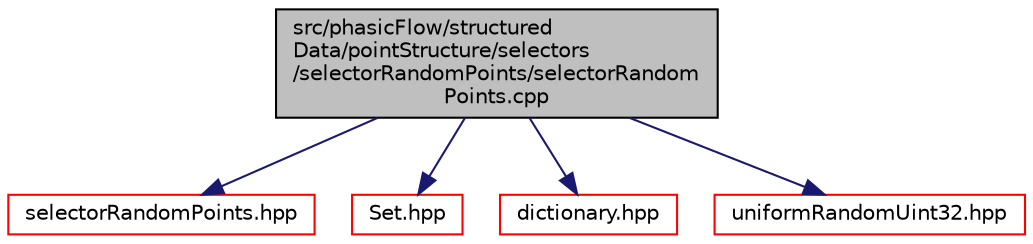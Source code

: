 digraph "src/phasicFlow/structuredData/pointStructure/selectors/selectorRandomPoints/selectorRandomPoints.cpp"
{
 // LATEX_PDF_SIZE
  edge [fontname="Helvetica",fontsize="10",labelfontname="Helvetica",labelfontsize="10"];
  node [fontname="Helvetica",fontsize="10",shape=record];
  Node1 [label="src/phasicFlow/structured\lData/pointStructure/selectors\l/selectorRandomPoints/selectorRandom\lPoints.cpp",height=0.2,width=0.4,color="black", fillcolor="grey75", style="filled", fontcolor="black",tooltip=" "];
  Node1 -> Node2 [color="midnightblue",fontsize="10",style="solid",fontname="Helvetica"];
  Node2 [label="selectorRandomPoints.hpp",height=0.2,width=0.4,color="red", fillcolor="white", style="filled",URL="$selectorRandomPoints_8hpp.html",tooltip=" "];
  Node1 -> Node139 [color="midnightblue",fontsize="10",style="solid",fontname="Helvetica"];
  Node139 [label="Set.hpp",height=0.2,width=0.4,color="red", fillcolor="white", style="filled",URL="$Set_8hpp.html",tooltip=" "];
  Node1 -> Node117 [color="midnightblue",fontsize="10",style="solid",fontname="Helvetica"];
  Node117 [label="dictionary.hpp",height=0.2,width=0.4,color="red", fillcolor="white", style="filled",URL="$dictionary_8hpp.html",tooltip=" "];
  Node1 -> Node144 [color="midnightblue",fontsize="10",style="solid",fontname="Helvetica"];
  Node144 [label="uniformRandomUint32.hpp",height=0.2,width=0.4,color="red", fillcolor="white", style="filled",URL="$uniformRandomUint32_8hpp.html",tooltip=" "];
}
